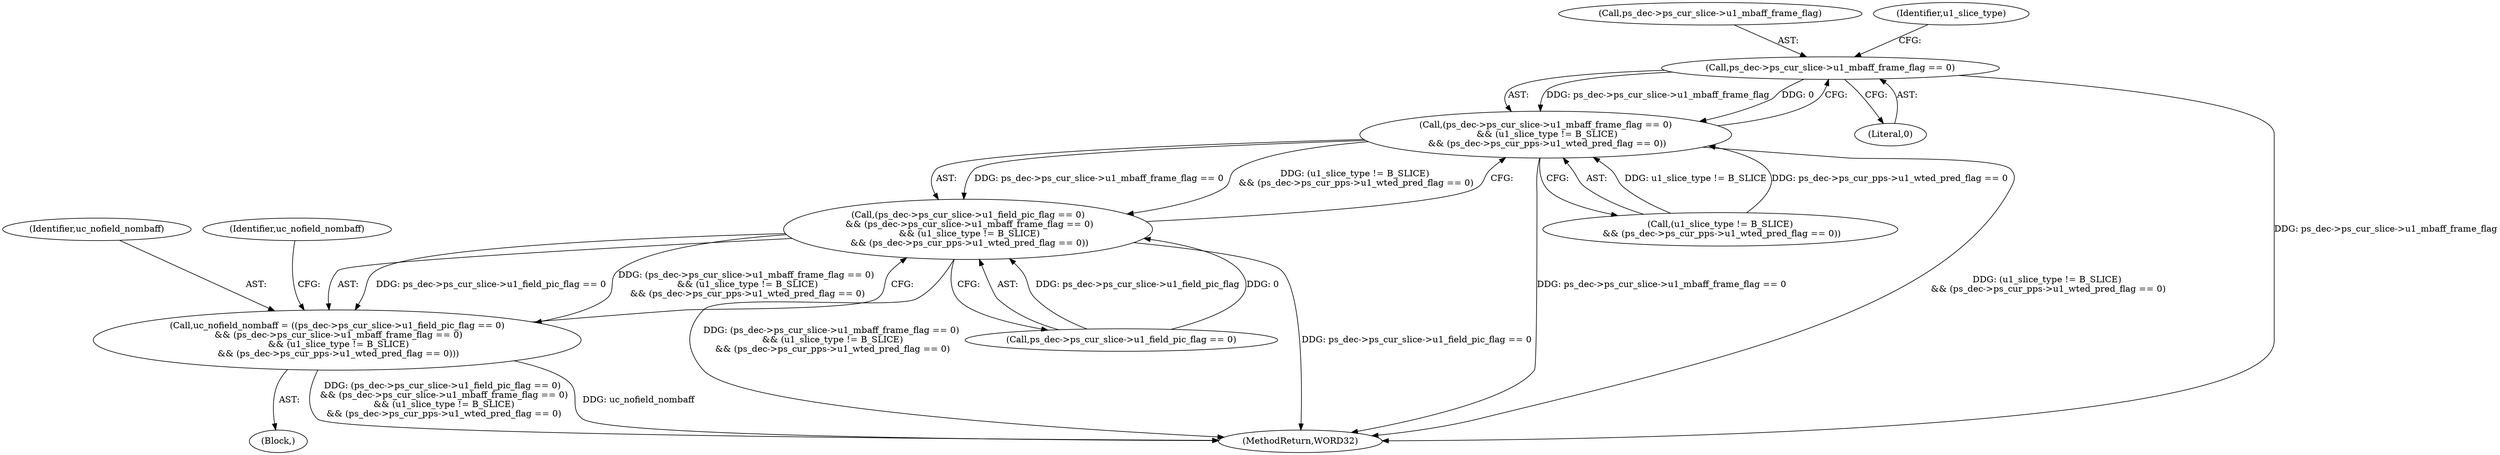digraph "0_Android_494561291a503840f385fbcd11d9bc5f4dc502b8_2@pointer" {
"1001787" [label="(Call,ps_dec->ps_cur_slice->u1_mbaff_frame_flag == 0)"];
"1001786" [label="(Call,(ps_dec->ps_cur_slice->u1_mbaff_frame_flag == 0)\n && (u1_slice_type != B_SLICE)\n && (ps_dec->ps_cur_pps->u1_wted_pred_flag == 0))"];
"1001778" [label="(Call,(ps_dec->ps_cur_slice->u1_field_pic_flag == 0)\n && (ps_dec->ps_cur_slice->u1_mbaff_frame_flag == 0)\n && (u1_slice_type != B_SLICE)\n && (ps_dec->ps_cur_pps->u1_wted_pred_flag == 0))"];
"1001776" [label="(Call,uc_nofield_nombaff = ((ps_dec->ps_cur_slice->u1_field_pic_flag == 0)\n && (ps_dec->ps_cur_slice->u1_mbaff_frame_flag == 0)\n && (u1_slice_type != B_SLICE)\n && (ps_dec->ps_cur_pps->u1_wted_pred_flag == 0)))"];
"1001777" [label="(Identifier,uc_nofield_nombaff)"];
"1001806" [label="(Identifier,uc_nofield_nombaff)"];
"1001794" [label="(Call,(u1_slice_type != B_SLICE)\n && (ps_dec->ps_cur_pps->u1_wted_pred_flag == 0))"];
"1001786" [label="(Call,(ps_dec->ps_cur_slice->u1_mbaff_frame_flag == 0)\n && (u1_slice_type != B_SLICE)\n && (ps_dec->ps_cur_pps->u1_wted_pred_flag == 0))"];
"1001779" [label="(Call,ps_dec->ps_cur_slice->u1_field_pic_flag == 0)"];
"1001788" [label="(Call,ps_dec->ps_cur_slice->u1_mbaff_frame_flag)"];
"1001793" [label="(Literal,0)"];
"1001796" [label="(Identifier,u1_slice_type)"];
"1001787" [label="(Call,ps_dec->ps_cur_slice->u1_mbaff_frame_flag == 0)"];
"1001774" [label="(Block,)"];
"1001778" [label="(Call,(ps_dec->ps_cur_slice->u1_field_pic_flag == 0)\n && (ps_dec->ps_cur_slice->u1_mbaff_frame_flag == 0)\n && (u1_slice_type != B_SLICE)\n && (ps_dec->ps_cur_pps->u1_wted_pred_flag == 0))"];
"1001776" [label="(Call,uc_nofield_nombaff = ((ps_dec->ps_cur_slice->u1_field_pic_flag == 0)\n && (ps_dec->ps_cur_slice->u1_mbaff_frame_flag == 0)\n && (u1_slice_type != B_SLICE)\n && (ps_dec->ps_cur_pps->u1_wted_pred_flag == 0)))"];
"1002619" [label="(MethodReturn,WORD32)"];
"1001787" -> "1001786"  [label="AST: "];
"1001787" -> "1001793"  [label="CFG: "];
"1001788" -> "1001787"  [label="AST: "];
"1001793" -> "1001787"  [label="AST: "];
"1001796" -> "1001787"  [label="CFG: "];
"1001786" -> "1001787"  [label="CFG: "];
"1001787" -> "1002619"  [label="DDG: ps_dec->ps_cur_slice->u1_mbaff_frame_flag"];
"1001787" -> "1001786"  [label="DDG: ps_dec->ps_cur_slice->u1_mbaff_frame_flag"];
"1001787" -> "1001786"  [label="DDG: 0"];
"1001786" -> "1001778"  [label="AST: "];
"1001786" -> "1001794"  [label="CFG: "];
"1001794" -> "1001786"  [label="AST: "];
"1001778" -> "1001786"  [label="CFG: "];
"1001786" -> "1002619"  [label="DDG: ps_dec->ps_cur_slice->u1_mbaff_frame_flag == 0"];
"1001786" -> "1002619"  [label="DDG: (u1_slice_type != B_SLICE)\n && (ps_dec->ps_cur_pps->u1_wted_pred_flag == 0)"];
"1001786" -> "1001778"  [label="DDG: ps_dec->ps_cur_slice->u1_mbaff_frame_flag == 0"];
"1001786" -> "1001778"  [label="DDG: (u1_slice_type != B_SLICE)\n && (ps_dec->ps_cur_pps->u1_wted_pred_flag == 0)"];
"1001794" -> "1001786"  [label="DDG: u1_slice_type != B_SLICE"];
"1001794" -> "1001786"  [label="DDG: ps_dec->ps_cur_pps->u1_wted_pred_flag == 0"];
"1001778" -> "1001776"  [label="AST: "];
"1001778" -> "1001779"  [label="CFG: "];
"1001779" -> "1001778"  [label="AST: "];
"1001776" -> "1001778"  [label="CFG: "];
"1001778" -> "1002619"  [label="DDG: (ps_dec->ps_cur_slice->u1_mbaff_frame_flag == 0)\n && (u1_slice_type != B_SLICE)\n && (ps_dec->ps_cur_pps->u1_wted_pred_flag == 0)"];
"1001778" -> "1002619"  [label="DDG: ps_dec->ps_cur_slice->u1_field_pic_flag == 0"];
"1001778" -> "1001776"  [label="DDG: ps_dec->ps_cur_slice->u1_field_pic_flag == 0"];
"1001778" -> "1001776"  [label="DDG: (ps_dec->ps_cur_slice->u1_mbaff_frame_flag == 0)\n && (u1_slice_type != B_SLICE)\n && (ps_dec->ps_cur_pps->u1_wted_pred_flag == 0)"];
"1001779" -> "1001778"  [label="DDG: ps_dec->ps_cur_slice->u1_field_pic_flag"];
"1001779" -> "1001778"  [label="DDG: 0"];
"1001776" -> "1001774"  [label="AST: "];
"1001777" -> "1001776"  [label="AST: "];
"1001806" -> "1001776"  [label="CFG: "];
"1001776" -> "1002619"  [label="DDG: (ps_dec->ps_cur_slice->u1_field_pic_flag == 0)\n && (ps_dec->ps_cur_slice->u1_mbaff_frame_flag == 0)\n && (u1_slice_type != B_SLICE)\n && (ps_dec->ps_cur_pps->u1_wted_pred_flag == 0)"];
"1001776" -> "1002619"  [label="DDG: uc_nofield_nombaff"];
}
